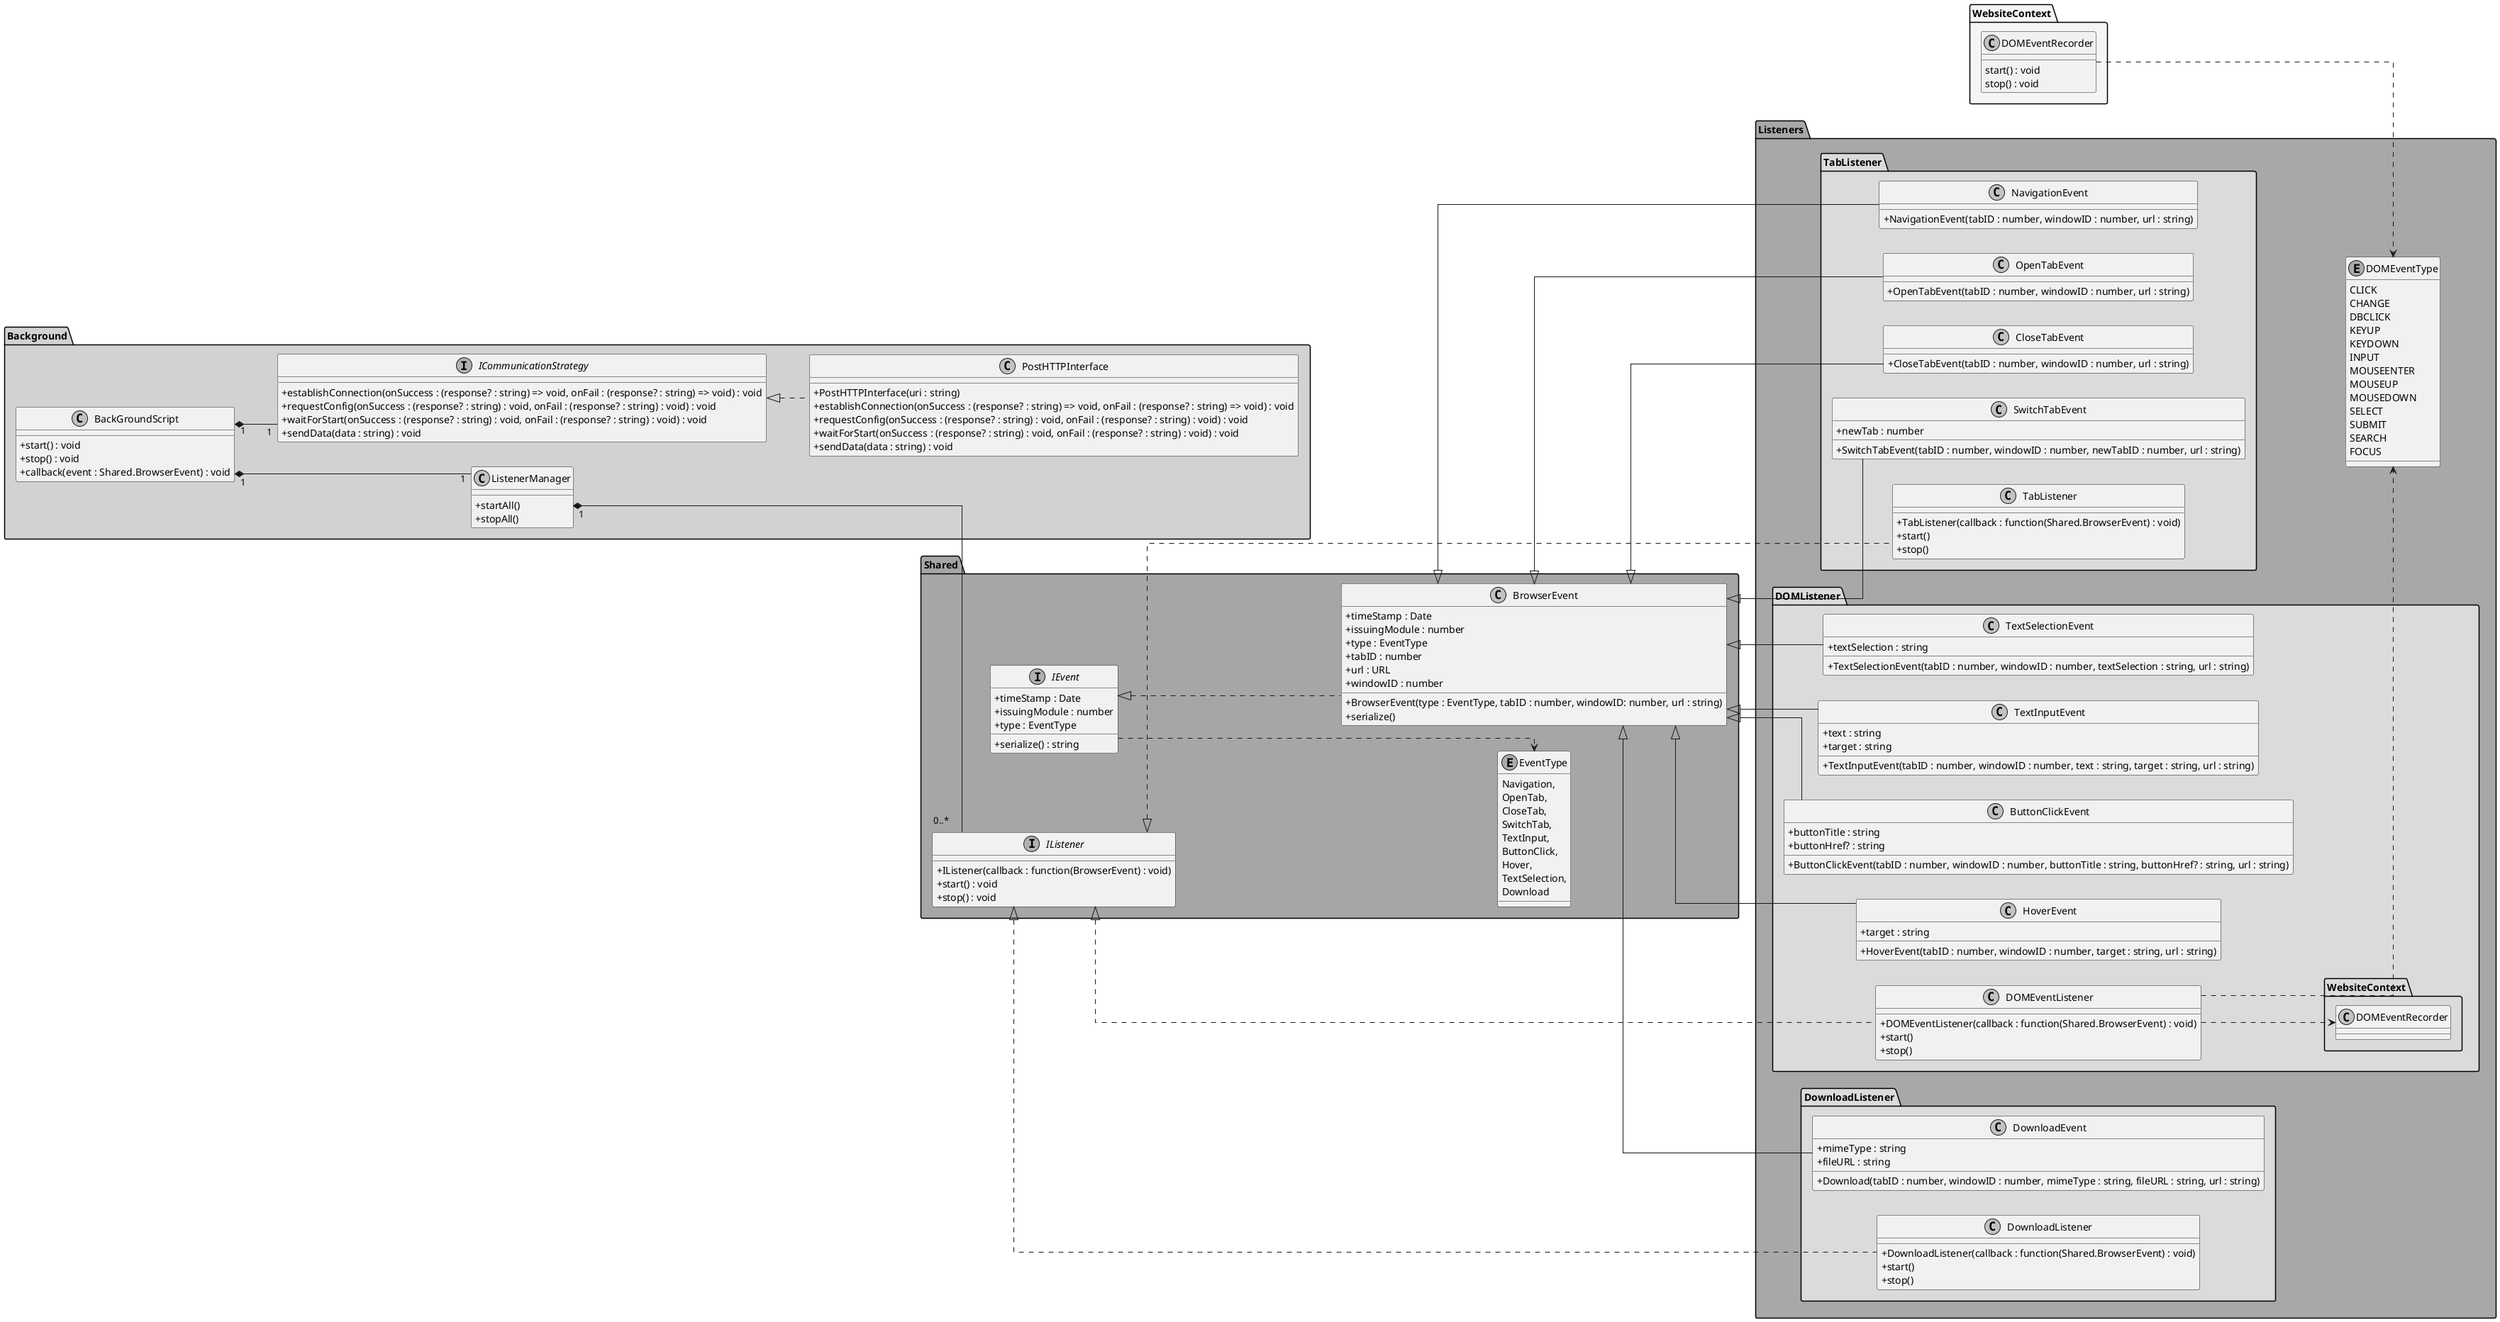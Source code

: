 @startuml
skinparam linetype ortho
skinparam monochrome true
skinparam classAttributeIconSize 0
'skinparam backgroundColor transparent
'skinparam classBackgroundColor transparent
'skinparam style strictuml
'skinparam groupInheritance 2'
left to right direction
namespace Shared #A1AAA1 {

	enum EventType {
		Navigation,
		OpenTab,
		CloseTab,
		SwitchTab,
		TextInput,
		ButtonClick,
		Hover,
		TextSelection,
		Download
	}

	interface IListener {
		+ IListener(callback : function(BrowserEvent) : void)
		+ start() : void
		+ stop() : void
	}

	interface IEvent {
		+ timeStamp : Date
		+ issuingModule : number
		+ type : EventType
		+ serialize() : string
	}
	IEvent ..> EventType

	
	IEvent <|.. BrowserEvent
	class BrowserEvent {
        + BrowserEvent(type : EventType, tabID : number, windowID: number, url : string)
		+ timeStamp : Date
		+ issuingModule : number
		+ type : EventType
		+ serialize()
		+ tabID : number
		+ url : URL
        + windowID : number
	}

}
namespace Background #D1D1DD {
	class BackGroundScript {
		+ start() : void
		+ stop() : void
		+ callback(event : Shared.BrowserEvent) : void
	}

    class ListenerManager {
        + startAll()
        + stopAll()
    }

	interface ICommunicationStrategy {
        + establishConnection(onSuccess : (response? : string) => void, onFail : (response? : string) => void) : void
		+ requestConfig(onSuccess : (response? : string) : void, onFail : (response? : string) : void) : void
		+ waitForStart(onSuccess : (response? : string) : void, onFail : (response? : string) : void) : void
		+ sendData(data : string) : void
	}
	class PostHTTPInterface implements ICommunicationStrategy {
		+ PostHTTPInterface(uri : string)
        + establishConnection(onSuccess : (response? : string) => void, onFail : (response? : string) => void) : void
		+ requestConfig(onSuccess : (response? : string) : void, onFail : (response? : string) : void) : void
		+ waitForStart(onSuccess : (response? : string) : void, onFail : (response? : string) : void) : void
		+ sendData(data : string) : void
	}

	BackGroundScript "1" *-- "1" ListenerManager
	ListenerManager "1" *-- "0..*" Shared.IListener
	BackGroundScript "1" *-- "1" ICommunicationStrategy

}
namespace Listeners #AAAAA1{
	namespace TabListener #DDDDD1 {
		class TabListener implements Shared.IListener {
			+ TabListener(callback : function(Shared.BrowserEvent) : void)
			+ start()
			+ stop()
		}
		class OpenTabEvent extends Shared.BrowserEvent {
			+ OpenTabEvent(tabID : number, windowID : number, url : string)
		}
		class CloseTabEvent extends Shared.BrowserEvent {
			+ CloseTabEvent(tabID : number, windowID : number, url : string)
		}
		class SwitchTabEvent extends Shared.BrowserEvent {
			+ newTab : number
			+ SwitchTabEvent(tabID : number, windowID : number, newTabID : number, url : string)
		}
		class NavigationEvent extends Shared.BrowserEvent {
			+ NavigationEvent(tabID : number, windowID : number, url : string)
		}
	}
	namespace DOMListener #DDDDD1{
		class DOMEventListener implements Shared.IListener {
			+ DOMEventListener(callback : function(Shared.BrowserEvent) : void)
			+ start()
			+ stop()
		}
        DOMEventListener ..> Listeners.DOMEventType
		class TextInputEvent extends Shared.BrowserEvent {
			+ text : string
			+ target : string
			+ TextInputEvent(tabID : number, windowID : number, text : string, target : string, url : string)
		}
		class ButtonClickEvent extends Shared.BrowserEvent {
			+ buttonTitle : string
			+ buttonHref? : string
			+ ButtonClickEvent(tabID : number, windowID : number, buttonTitle : string, buttonHref? : string, url : string)
		}
		class HoverEvent extends Shared.BrowserEvent {
			+ target : string
			+ HoverEvent(tabID : number, windowID : number, target : string, url : string)
		}
		class TextSelectionEvent extends Shared.BrowserEvent {
			+ textSelection : string
			+ TextSelectionEvent(tabID : number, windowID : number, textSelection : string, url : string)
		}
		DOMEventListener ..> WebsiteContext.DOMEventRecorder
	}
	namespace DownloadListener #DDDDD1{
		class DownloadListener implements Shared.IListener {
			+ DownloadListener(callback : function(Shared.BrowserEvent) : void)
			+ start()
			+ stop()
		}
		class DownloadEvent extends Shared.BrowserEvent {
		    + mimeType : string
		    + fileURL : string
		    + Download(tabID : number, windowID : number, mimeType : string, fileURL : string, url : string)
		}
	}
	enum DOMEventType {
		CLICK
		CHANGE
		DBCLICK
		KEYUP
		KEYDOWN
		INPUT
		MOUSEENTER
		MOUSEUP
		MOUSEDOWN
		SELECT
		SUBMIT
		SEARCH
		FOCUS
	}
}
namespace WebsiteContext #FFF1F1 {
	class DOMEventRecorder {
		start() : void
		stop() : void
	}
	DOMEventRecorder ..> Listeners.DOMEventType
}
@enduml
